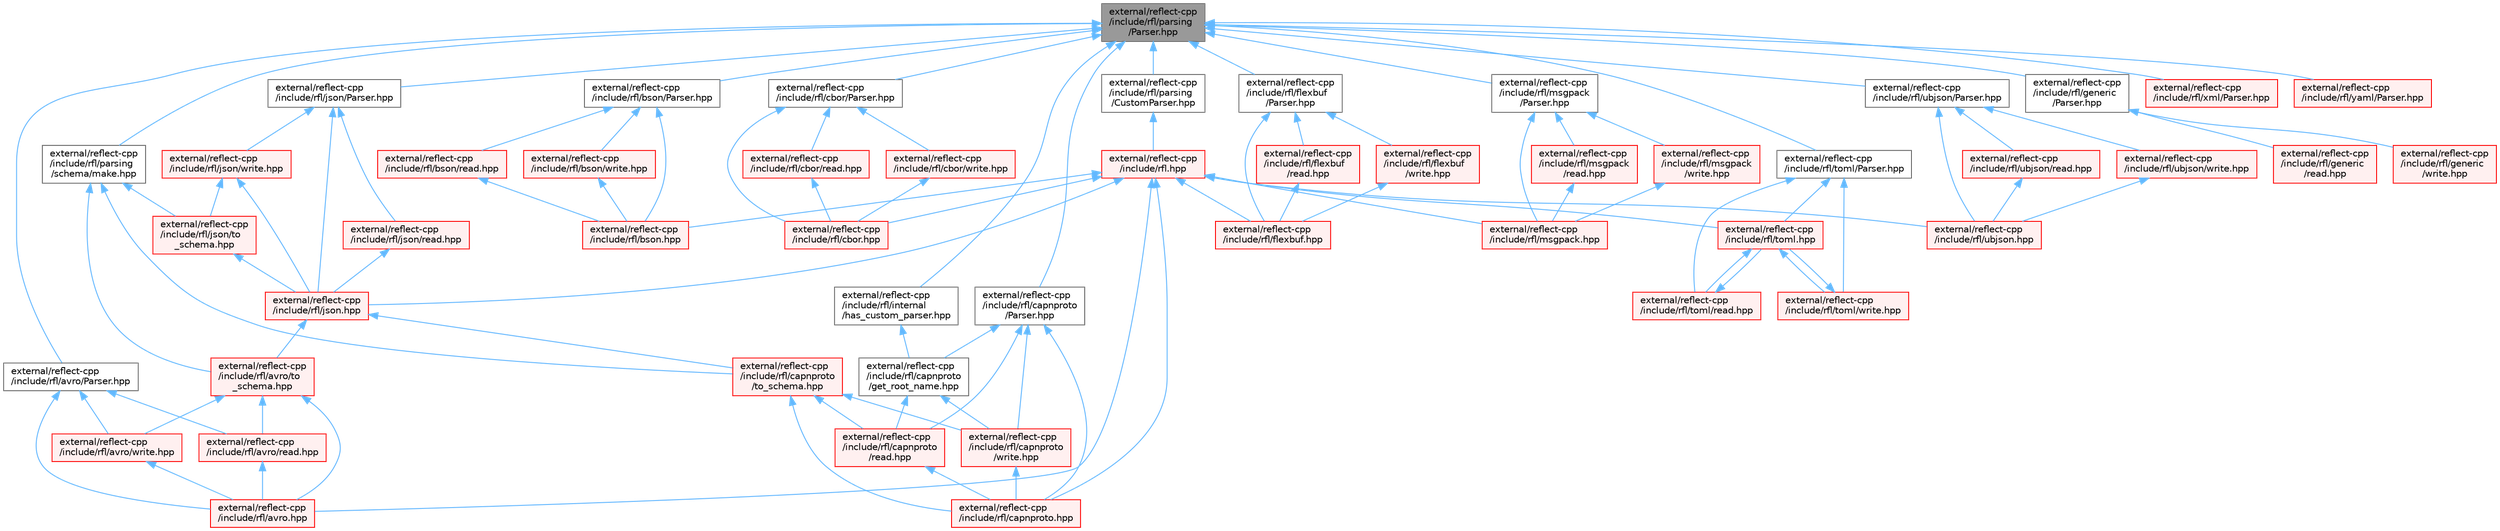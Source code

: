 digraph "external/reflect-cpp/include/rfl/parsing/Parser.hpp"
{
 // LATEX_PDF_SIZE
  bgcolor="transparent";
  edge [fontname=Helvetica,fontsize=10,labelfontname=Helvetica,labelfontsize=10];
  node [fontname=Helvetica,fontsize=10,shape=box,height=0.2,width=0.4];
  Node1 [id="Node000001",label="external/reflect-cpp\l/include/rfl/parsing\l/Parser.hpp",height=0.2,width=0.4,color="gray40", fillcolor="grey60", style="filled", fontcolor="black",tooltip=" "];
  Node1 -> Node2 [id="edge1_Node000001_Node000002",dir="back",color="steelblue1",style="solid",tooltip=" "];
  Node2 [id="Node000002",label="external/reflect-cpp\l/include/rfl/avro/Parser.hpp",height=0.2,width=0.4,color="grey40", fillcolor="white", style="filled",URL="$avro_2_parser_8hpp.html",tooltip=" "];
  Node2 -> Node3 [id="edge2_Node000002_Node000003",dir="back",color="steelblue1",style="solid",tooltip=" "];
  Node3 [id="Node000003",label="external/reflect-cpp\l/include/rfl/avro.hpp",height=0.2,width=0.4,color="red", fillcolor="#FFF0F0", style="filled",URL="$avro_8hpp.html",tooltip=" "];
  Node2 -> Node57 [id="edge3_Node000002_Node000057",dir="back",color="steelblue1",style="solid",tooltip=" "];
  Node57 [id="Node000057",label="external/reflect-cpp\l/include/rfl/avro/read.hpp",height=0.2,width=0.4,color="red", fillcolor="#FFF0F0", style="filled",URL="$avro_2read_8hpp.html",tooltip=" "];
  Node57 -> Node3 [id="edge4_Node000057_Node000003",dir="back",color="steelblue1",style="solid",tooltip=" "];
  Node2 -> Node59 [id="edge5_Node000002_Node000059",dir="back",color="steelblue1",style="solid",tooltip=" "];
  Node59 [id="Node000059",label="external/reflect-cpp\l/include/rfl/avro/write.hpp",height=0.2,width=0.4,color="red", fillcolor="#FFF0F0", style="filled",URL="$avro_2write_8hpp.html",tooltip=" "];
  Node59 -> Node3 [id="edge6_Node000059_Node000003",dir="back",color="steelblue1",style="solid",tooltip=" "];
  Node1 -> Node61 [id="edge7_Node000001_Node000061",dir="back",color="steelblue1",style="solid",tooltip=" "];
  Node61 [id="Node000061",label="external/reflect-cpp\l/include/rfl/bson/Parser.hpp",height=0.2,width=0.4,color="grey40", fillcolor="white", style="filled",URL="$bson_2_parser_8hpp.html",tooltip=" "];
  Node61 -> Node62 [id="edge8_Node000061_Node000062",dir="back",color="steelblue1",style="solid",tooltip=" "];
  Node62 [id="Node000062",label="external/reflect-cpp\l/include/rfl/bson.hpp",height=0.2,width=0.4,color="red", fillcolor="#FFF0F0", style="filled",URL="$bson_8hpp.html",tooltip=" "];
  Node61 -> Node102 [id="edge9_Node000061_Node000102",dir="back",color="steelblue1",style="solid",tooltip=" "];
  Node102 [id="Node000102",label="external/reflect-cpp\l/include/rfl/bson/read.hpp",height=0.2,width=0.4,color="red", fillcolor="#FFF0F0", style="filled",URL="$bson_2read_8hpp.html",tooltip=" "];
  Node102 -> Node62 [id="edge10_Node000102_Node000062",dir="back",color="steelblue1",style="solid",tooltip=" "];
  Node61 -> Node104 [id="edge11_Node000061_Node000104",dir="back",color="steelblue1",style="solid",tooltip=" "];
  Node104 [id="Node000104",label="external/reflect-cpp\l/include/rfl/bson/write.hpp",height=0.2,width=0.4,color="red", fillcolor="#FFF0F0", style="filled",URL="$bson_2write_8hpp.html",tooltip=" "];
  Node104 -> Node62 [id="edge12_Node000104_Node000062",dir="back",color="steelblue1",style="solid",tooltip=" "];
  Node1 -> Node106 [id="edge13_Node000001_Node000106",dir="back",color="steelblue1",style="solid",tooltip=" "];
  Node106 [id="Node000106",label="external/reflect-cpp\l/include/rfl/capnproto\l/Parser.hpp",height=0.2,width=0.4,color="grey40", fillcolor="white", style="filled",URL="$capnproto_2_parser_8hpp.html",tooltip=" "];
  Node106 -> Node107 [id="edge14_Node000106_Node000107",dir="back",color="steelblue1",style="solid",tooltip=" "];
  Node107 [id="Node000107",label="external/reflect-cpp\l/include/rfl/capnproto.hpp",height=0.2,width=0.4,color="red", fillcolor="#FFF0F0", style="filled",URL="$capnproto_8hpp.html",tooltip=" "];
  Node106 -> Node154 [id="edge15_Node000106_Node000154",dir="back",color="steelblue1",style="solid",tooltip=" "];
  Node154 [id="Node000154",label="external/reflect-cpp\l/include/rfl/capnproto\l/get_root_name.hpp",height=0.2,width=0.4,color="grey40", fillcolor="white", style="filled",URL="$get__root__name_8hpp.html",tooltip=" "];
  Node154 -> Node155 [id="edge16_Node000154_Node000155",dir="back",color="steelblue1",style="solid",tooltip=" "];
  Node155 [id="Node000155",label="external/reflect-cpp\l/include/rfl/capnproto\l/read.hpp",height=0.2,width=0.4,color="red", fillcolor="#FFF0F0", style="filled",URL="$capnproto_2read_8hpp.html",tooltip=" "];
  Node155 -> Node107 [id="edge17_Node000155_Node000107",dir="back",color="steelblue1",style="solid",tooltip=" "];
  Node154 -> Node157 [id="edge18_Node000154_Node000157",dir="back",color="steelblue1",style="solid",tooltip=" "];
  Node157 [id="Node000157",label="external/reflect-cpp\l/include/rfl/capnproto\l/write.hpp",height=0.2,width=0.4,color="red", fillcolor="#FFF0F0", style="filled",URL="$capnproto_2write_8hpp.html",tooltip=" "];
  Node157 -> Node107 [id="edge19_Node000157_Node000107",dir="back",color="steelblue1",style="solid",tooltip=" "];
  Node106 -> Node155 [id="edge20_Node000106_Node000155",dir="back",color="steelblue1",style="solid",tooltip=" "];
  Node106 -> Node157 [id="edge21_Node000106_Node000157",dir="back",color="steelblue1",style="solid",tooltip=" "];
  Node1 -> Node159 [id="edge22_Node000001_Node000159",dir="back",color="steelblue1",style="solid",tooltip=" "];
  Node159 [id="Node000159",label="external/reflect-cpp\l/include/rfl/cbor/Parser.hpp",height=0.2,width=0.4,color="grey40", fillcolor="white", style="filled",URL="$cbor_2_parser_8hpp.html",tooltip=" "];
  Node159 -> Node160 [id="edge23_Node000159_Node000160",dir="back",color="steelblue1",style="solid",tooltip=" "];
  Node160 [id="Node000160",label="external/reflect-cpp\l/include/rfl/cbor.hpp",height=0.2,width=0.4,color="red", fillcolor="#FFF0F0", style="filled",URL="$cbor_8hpp.html",tooltip=" "];
  Node159 -> Node201 [id="edge24_Node000159_Node000201",dir="back",color="steelblue1",style="solid",tooltip=" "];
  Node201 [id="Node000201",label="external/reflect-cpp\l/include/rfl/cbor/read.hpp",height=0.2,width=0.4,color="red", fillcolor="#FFF0F0", style="filled",URL="$cbor_2read_8hpp.html",tooltip=" "];
  Node201 -> Node160 [id="edge25_Node000201_Node000160",dir="back",color="steelblue1",style="solid",tooltip=" "];
  Node159 -> Node203 [id="edge26_Node000159_Node000203",dir="back",color="steelblue1",style="solid",tooltip=" "];
  Node203 [id="Node000203",label="external/reflect-cpp\l/include/rfl/cbor/write.hpp",height=0.2,width=0.4,color="red", fillcolor="#FFF0F0", style="filled",URL="$cbor_2write_8hpp.html",tooltip=" "];
  Node203 -> Node160 [id="edge27_Node000203_Node000160",dir="back",color="steelblue1",style="solid",tooltip=" "];
  Node1 -> Node205 [id="edge28_Node000001_Node000205",dir="back",color="steelblue1",style="solid",tooltip=" "];
  Node205 [id="Node000205",label="external/reflect-cpp\l/include/rfl/flexbuf\l/Parser.hpp",height=0.2,width=0.4,color="grey40", fillcolor="white", style="filled",URL="$flexbuf_2_parser_8hpp.html",tooltip=" "];
  Node205 -> Node206 [id="edge29_Node000205_Node000206",dir="back",color="steelblue1",style="solid",tooltip=" "];
  Node206 [id="Node000206",label="external/reflect-cpp\l/include/rfl/flexbuf.hpp",height=0.2,width=0.4,color="red", fillcolor="#FFF0F0", style="filled",URL="$flexbuf_8hpp.html",tooltip=" "];
  Node205 -> Node246 [id="edge30_Node000205_Node000246",dir="back",color="steelblue1",style="solid",tooltip=" "];
  Node246 [id="Node000246",label="external/reflect-cpp\l/include/rfl/flexbuf\l/read.hpp",height=0.2,width=0.4,color="red", fillcolor="#FFF0F0", style="filled",URL="$flexbuf_2read_8hpp.html",tooltip=" "];
  Node246 -> Node206 [id="edge31_Node000246_Node000206",dir="back",color="steelblue1",style="solid",tooltip=" "];
  Node205 -> Node248 [id="edge32_Node000205_Node000248",dir="back",color="steelblue1",style="solid",tooltip=" "];
  Node248 [id="Node000248",label="external/reflect-cpp\l/include/rfl/flexbuf\l/write.hpp",height=0.2,width=0.4,color="red", fillcolor="#FFF0F0", style="filled",URL="$flexbuf_2write_8hpp.html",tooltip=" "];
  Node248 -> Node206 [id="edge33_Node000248_Node000206",dir="back",color="steelblue1",style="solid",tooltip=" "];
  Node1 -> Node250 [id="edge34_Node000001_Node000250",dir="back",color="steelblue1",style="solid",tooltip=" "];
  Node250 [id="Node000250",label="external/reflect-cpp\l/include/rfl/generic\l/Parser.hpp",height=0.2,width=0.4,color="grey40", fillcolor="white", style="filled",URL="$generic_2_parser_8hpp.html",tooltip=" "];
  Node250 -> Node251 [id="edge35_Node000250_Node000251",dir="back",color="steelblue1",style="solid",tooltip=" "];
  Node251 [id="Node000251",label="external/reflect-cpp\l/include/rfl/generic\l/read.hpp",height=0.2,width=0.4,color="red", fillcolor="#FFF0F0", style="filled",URL="$generic_2read_8hpp.html",tooltip=" "];
  Node250 -> Node687 [id="edge36_Node000250_Node000687",dir="back",color="steelblue1",style="solid",tooltip=" "];
  Node687 [id="Node000687",label="external/reflect-cpp\l/include/rfl/generic\l/write.hpp",height=0.2,width=0.4,color="red", fillcolor="#FFF0F0", style="filled",URL="$generic_2write_8hpp.html",tooltip=" "];
  Node1 -> Node689 [id="edge37_Node000001_Node000689",dir="back",color="steelblue1",style="solid",tooltip=" "];
  Node689 [id="Node000689",label="external/reflect-cpp\l/include/rfl/internal\l/has_custom_parser.hpp",height=0.2,width=0.4,color="grey40", fillcolor="white", style="filled",URL="$has__custom__parser_8hpp.html",tooltip=" "];
  Node689 -> Node154 [id="edge38_Node000689_Node000154",dir="back",color="steelblue1",style="solid",tooltip=" "];
  Node1 -> Node690 [id="edge39_Node000001_Node000690",dir="back",color="steelblue1",style="solid",tooltip=" "];
  Node690 [id="Node000690",label="external/reflect-cpp\l/include/rfl/json/Parser.hpp",height=0.2,width=0.4,color="grey40", fillcolor="white", style="filled",URL="$json_2_parser_8hpp.html",tooltip=" "];
  Node690 -> Node254 [id="edge40_Node000690_Node000254",dir="back",color="steelblue1",style="solid",tooltip=" "];
  Node254 [id="Node000254",label="external/reflect-cpp\l/include/rfl/json.hpp",height=0.2,width=0.4,color="red", fillcolor="#FFF0F0", style="filled",URL="$reflect-cpp_2include_2rfl_2json_8hpp.html",tooltip=" "];
  Node254 -> Node258 [id="edge41_Node000254_Node000258",dir="back",color="steelblue1",style="solid",tooltip=" "];
  Node258 [id="Node000258",label="external/reflect-cpp\l/include/rfl/avro/to\l_schema.hpp",height=0.2,width=0.4,color="red", fillcolor="#FFF0F0", style="filled",URL="$avro_2to__schema_8hpp.html",tooltip=" "];
  Node258 -> Node3 [id="edge42_Node000258_Node000003",dir="back",color="steelblue1",style="solid",tooltip=" "];
  Node258 -> Node57 [id="edge43_Node000258_Node000057",dir="back",color="steelblue1",style="solid",tooltip=" "];
  Node258 -> Node59 [id="edge44_Node000258_Node000059",dir="back",color="steelblue1",style="solid",tooltip=" "];
  Node254 -> Node261 [id="edge45_Node000254_Node000261",dir="back",color="steelblue1",style="solid",tooltip=" "];
  Node261 [id="Node000261",label="external/reflect-cpp\l/include/rfl/capnproto\l/to_schema.hpp",height=0.2,width=0.4,color="red", fillcolor="#FFF0F0", style="filled",URL="$capnproto_2to__schema_8hpp.html",tooltip=" "];
  Node261 -> Node107 [id="edge46_Node000261_Node000107",dir="back",color="steelblue1",style="solid",tooltip=" "];
  Node261 -> Node155 [id="edge47_Node000261_Node000155",dir="back",color="steelblue1",style="solid",tooltip=" "];
  Node261 -> Node157 [id="edge48_Node000261_Node000157",dir="back",color="steelblue1",style="solid",tooltip=" "];
  Node690 -> Node691 [id="edge49_Node000690_Node000691",dir="back",color="steelblue1",style="solid",tooltip=" "];
  Node691 [id="Node000691",label="external/reflect-cpp\l/include/rfl/json/read.hpp",height=0.2,width=0.4,color="red", fillcolor="#FFF0F0", style="filled",URL="$json_2read_8hpp.html",tooltip=" "];
  Node691 -> Node254 [id="edge50_Node000691_Node000254",dir="back",color="steelblue1",style="solid",tooltip=" "];
  Node690 -> Node693 [id="edge51_Node000690_Node000693",dir="back",color="steelblue1",style="solid",tooltip=" "];
  Node693 [id="Node000693",label="external/reflect-cpp\l/include/rfl/json/write.hpp",height=0.2,width=0.4,color="red", fillcolor="#FFF0F0", style="filled",URL="$json_2write_8hpp.html",tooltip=" "];
  Node693 -> Node254 [id="edge52_Node000693_Node000254",dir="back",color="steelblue1",style="solid",tooltip=" "];
  Node693 -> Node695 [id="edge53_Node000693_Node000695",dir="back",color="steelblue1",style="solid",tooltip=" "];
  Node695 [id="Node000695",label="external/reflect-cpp\l/include/rfl/json/to\l_schema.hpp",height=0.2,width=0.4,color="red", fillcolor="#FFF0F0", style="filled",URL="$json_2to__schema_8hpp.html",tooltip=" "];
  Node695 -> Node254 [id="edge54_Node000695_Node000254",dir="back",color="steelblue1",style="solid",tooltip=" "];
  Node1 -> Node698 [id="edge55_Node000001_Node000698",dir="back",color="steelblue1",style="solid",tooltip=" "];
  Node698 [id="Node000698",label="external/reflect-cpp\l/include/rfl/msgpack\l/Parser.hpp",height=0.2,width=0.4,color="grey40", fillcolor="white", style="filled",URL="$msgpack_2_parser_8hpp.html",tooltip=" "];
  Node698 -> Node471 [id="edge56_Node000698_Node000471",dir="back",color="steelblue1",style="solid",tooltip=" "];
  Node471 [id="Node000471",label="external/reflect-cpp\l/include/rfl/msgpack.hpp",height=0.2,width=0.4,color="red", fillcolor="#FFF0F0", style="filled",URL="$msgpack_8hpp.html",tooltip=" "];
  Node698 -> Node699 [id="edge57_Node000698_Node000699",dir="back",color="steelblue1",style="solid",tooltip=" "];
  Node699 [id="Node000699",label="external/reflect-cpp\l/include/rfl/msgpack\l/read.hpp",height=0.2,width=0.4,color="red", fillcolor="#FFF0F0", style="filled",URL="$msgpack_2read_8hpp.html",tooltip=" "];
  Node699 -> Node471 [id="edge58_Node000699_Node000471",dir="back",color="steelblue1",style="solid",tooltip=" "];
  Node698 -> Node701 [id="edge59_Node000698_Node000701",dir="back",color="steelblue1",style="solid",tooltip=" "];
  Node701 [id="Node000701",label="external/reflect-cpp\l/include/rfl/msgpack\l/write.hpp",height=0.2,width=0.4,color="red", fillcolor="#FFF0F0", style="filled",URL="$msgpack_2write_8hpp.html",tooltip=" "];
  Node701 -> Node471 [id="edge60_Node000701_Node000471",dir="back",color="steelblue1",style="solid",tooltip=" "];
  Node1 -> Node703 [id="edge61_Node000001_Node000703",dir="back",color="steelblue1",style="solid",tooltip=" "];
  Node703 [id="Node000703",label="external/reflect-cpp\l/include/rfl/parsing\l/CustomParser.hpp",height=0.2,width=0.4,color="grey40", fillcolor="white", style="filled",URL="$_custom_parser_8hpp.html",tooltip=" "];
  Node703 -> Node253 [id="edge62_Node000703_Node000253",dir="back",color="steelblue1",style="solid",tooltip=" "];
  Node253 [id="Node000253",label="external/reflect-cpp\l/include/rfl.hpp",height=0.2,width=0.4,color="red", fillcolor="#FFF0F0", style="filled",URL="$rfl_8hpp.html",tooltip=" "];
  Node253 -> Node3 [id="edge63_Node000253_Node000003",dir="back",color="steelblue1",style="solid",tooltip=" "];
  Node253 -> Node62 [id="edge64_Node000253_Node000062",dir="back",color="steelblue1",style="solid",tooltip=" "];
  Node253 -> Node107 [id="edge65_Node000253_Node000107",dir="back",color="steelblue1",style="solid",tooltip=" "];
  Node253 -> Node160 [id="edge66_Node000253_Node000160",dir="back",color="steelblue1",style="solid",tooltip=" "];
  Node253 -> Node206 [id="edge67_Node000253_Node000206",dir="back",color="steelblue1",style="solid",tooltip=" "];
  Node253 -> Node254 [id="edge68_Node000253_Node000254",dir="back",color="steelblue1",style="solid",tooltip=" "];
  Node253 -> Node471 [id="edge69_Node000253_Node000471",dir="back",color="steelblue1",style="solid",tooltip=" "];
  Node253 -> Node514 [id="edge70_Node000253_Node000514",dir="back",color="steelblue1",style="solid",tooltip=" "];
  Node514 [id="Node000514",label="external/reflect-cpp\l/include/rfl/toml.hpp",height=0.2,width=0.4,color="red", fillcolor="#FFF0F0", style="filled",URL="$toml_8hpp.html",tooltip=" "];
  Node514 -> Node517 [id="edge71_Node000514_Node000517",dir="back",color="steelblue1",style="solid",tooltip=" "];
  Node517 [id="Node000517",label="external/reflect-cpp\l/include/rfl/toml/read.hpp",height=0.2,width=0.4,color="red", fillcolor="#FFF0F0", style="filled",URL="$toml_2read_8hpp.html",tooltip=" "];
  Node517 -> Node514 [id="edge72_Node000517_Node000514",dir="back",color="steelblue1",style="solid",tooltip=" "];
  Node514 -> Node519 [id="edge73_Node000514_Node000519",dir="back",color="steelblue1",style="solid",tooltip=" "];
  Node519 [id="Node000519",label="external/reflect-cpp\l/include/rfl/toml/write.hpp",height=0.2,width=0.4,color="red", fillcolor="#FFF0F0", style="filled",URL="$toml_2write_8hpp.html",tooltip=" "];
  Node519 -> Node514 [id="edge74_Node000519_Node000514",dir="back",color="steelblue1",style="solid",tooltip=" "];
  Node253 -> Node561 [id="edge75_Node000253_Node000561",dir="back",color="steelblue1",style="solid",tooltip=" "];
  Node561 [id="Node000561",label="external/reflect-cpp\l/include/rfl/ubjson.hpp",height=0.2,width=0.4,color="red", fillcolor="#FFF0F0", style="filled",URL="$ubjson_8hpp.html",tooltip=" "];
  Node1 -> Node704 [id="edge76_Node000001_Node000704",dir="back",color="steelblue1",style="solid",tooltip=" "];
  Node704 [id="Node000704",label="external/reflect-cpp\l/include/rfl/parsing\l/schema/make.hpp",height=0.2,width=0.4,color="grey40", fillcolor="white", style="filled",URL="$make_8hpp.html",tooltip=" "];
  Node704 -> Node258 [id="edge77_Node000704_Node000258",dir="back",color="steelblue1",style="solid",tooltip=" "];
  Node704 -> Node261 [id="edge78_Node000704_Node000261",dir="back",color="steelblue1",style="solid",tooltip=" "];
  Node704 -> Node695 [id="edge79_Node000704_Node000695",dir="back",color="steelblue1",style="solid",tooltip=" "];
  Node1 -> Node516 [id="edge80_Node000001_Node000516",dir="back",color="steelblue1",style="solid",tooltip=" "];
  Node516 [id="Node000516",label="external/reflect-cpp\l/include/rfl/toml/Parser.hpp",height=0.2,width=0.4,color="grey40", fillcolor="white", style="filled",URL="$toml_2_parser_8hpp.html",tooltip=" "];
  Node516 -> Node514 [id="edge81_Node000516_Node000514",dir="back",color="steelblue1",style="solid",tooltip=" "];
  Node516 -> Node517 [id="edge82_Node000516_Node000517",dir="back",color="steelblue1",style="solid",tooltip=" "];
  Node516 -> Node519 [id="edge83_Node000516_Node000519",dir="back",color="steelblue1",style="solid",tooltip=" "];
  Node1 -> Node705 [id="edge84_Node000001_Node000705",dir="back",color="steelblue1",style="solid",tooltip=" "];
  Node705 [id="Node000705",label="external/reflect-cpp\l/include/rfl/ubjson/Parser.hpp",height=0.2,width=0.4,color="grey40", fillcolor="white", style="filled",URL="$ubjson_2_parser_8hpp.html",tooltip=" "];
  Node705 -> Node561 [id="edge85_Node000705_Node000561",dir="back",color="steelblue1",style="solid",tooltip=" "];
  Node705 -> Node706 [id="edge86_Node000705_Node000706",dir="back",color="steelblue1",style="solid",tooltip=" "];
  Node706 [id="Node000706",label="external/reflect-cpp\l/include/rfl/ubjson/read.hpp",height=0.2,width=0.4,color="red", fillcolor="#FFF0F0", style="filled",URL="$ubjson_2read_8hpp.html",tooltip=" "];
  Node706 -> Node561 [id="edge87_Node000706_Node000561",dir="back",color="steelblue1",style="solid",tooltip=" "];
  Node705 -> Node708 [id="edge88_Node000705_Node000708",dir="back",color="steelblue1",style="solid",tooltip=" "];
  Node708 [id="Node000708",label="external/reflect-cpp\l/include/rfl/ubjson/write.hpp",height=0.2,width=0.4,color="red", fillcolor="#FFF0F0", style="filled",URL="$ubjson_2write_8hpp.html",tooltip=" "];
  Node708 -> Node561 [id="edge89_Node000708_Node000561",dir="back",color="steelblue1",style="solid",tooltip=" "];
  Node1 -> Node710 [id="edge90_Node000001_Node000710",dir="back",color="steelblue1",style="solid",tooltip=" "];
  Node710 [id="Node000710",label="external/reflect-cpp\l/include/rfl/xml/Parser.hpp",height=0.2,width=0.4,color="red", fillcolor="#FFF0F0", style="filled",URL="$xml_2_parser_8hpp.html",tooltip=" "];
  Node1 -> Node715 [id="edge91_Node000001_Node000715",dir="back",color="steelblue1",style="solid",tooltip=" "];
  Node715 [id="Node000715",label="external/reflect-cpp\l/include/rfl/yaml/Parser.hpp",height=0.2,width=0.4,color="red", fillcolor="#FFF0F0", style="filled",URL="$yaml_2_parser_8hpp.html",tooltip=" "];
}
